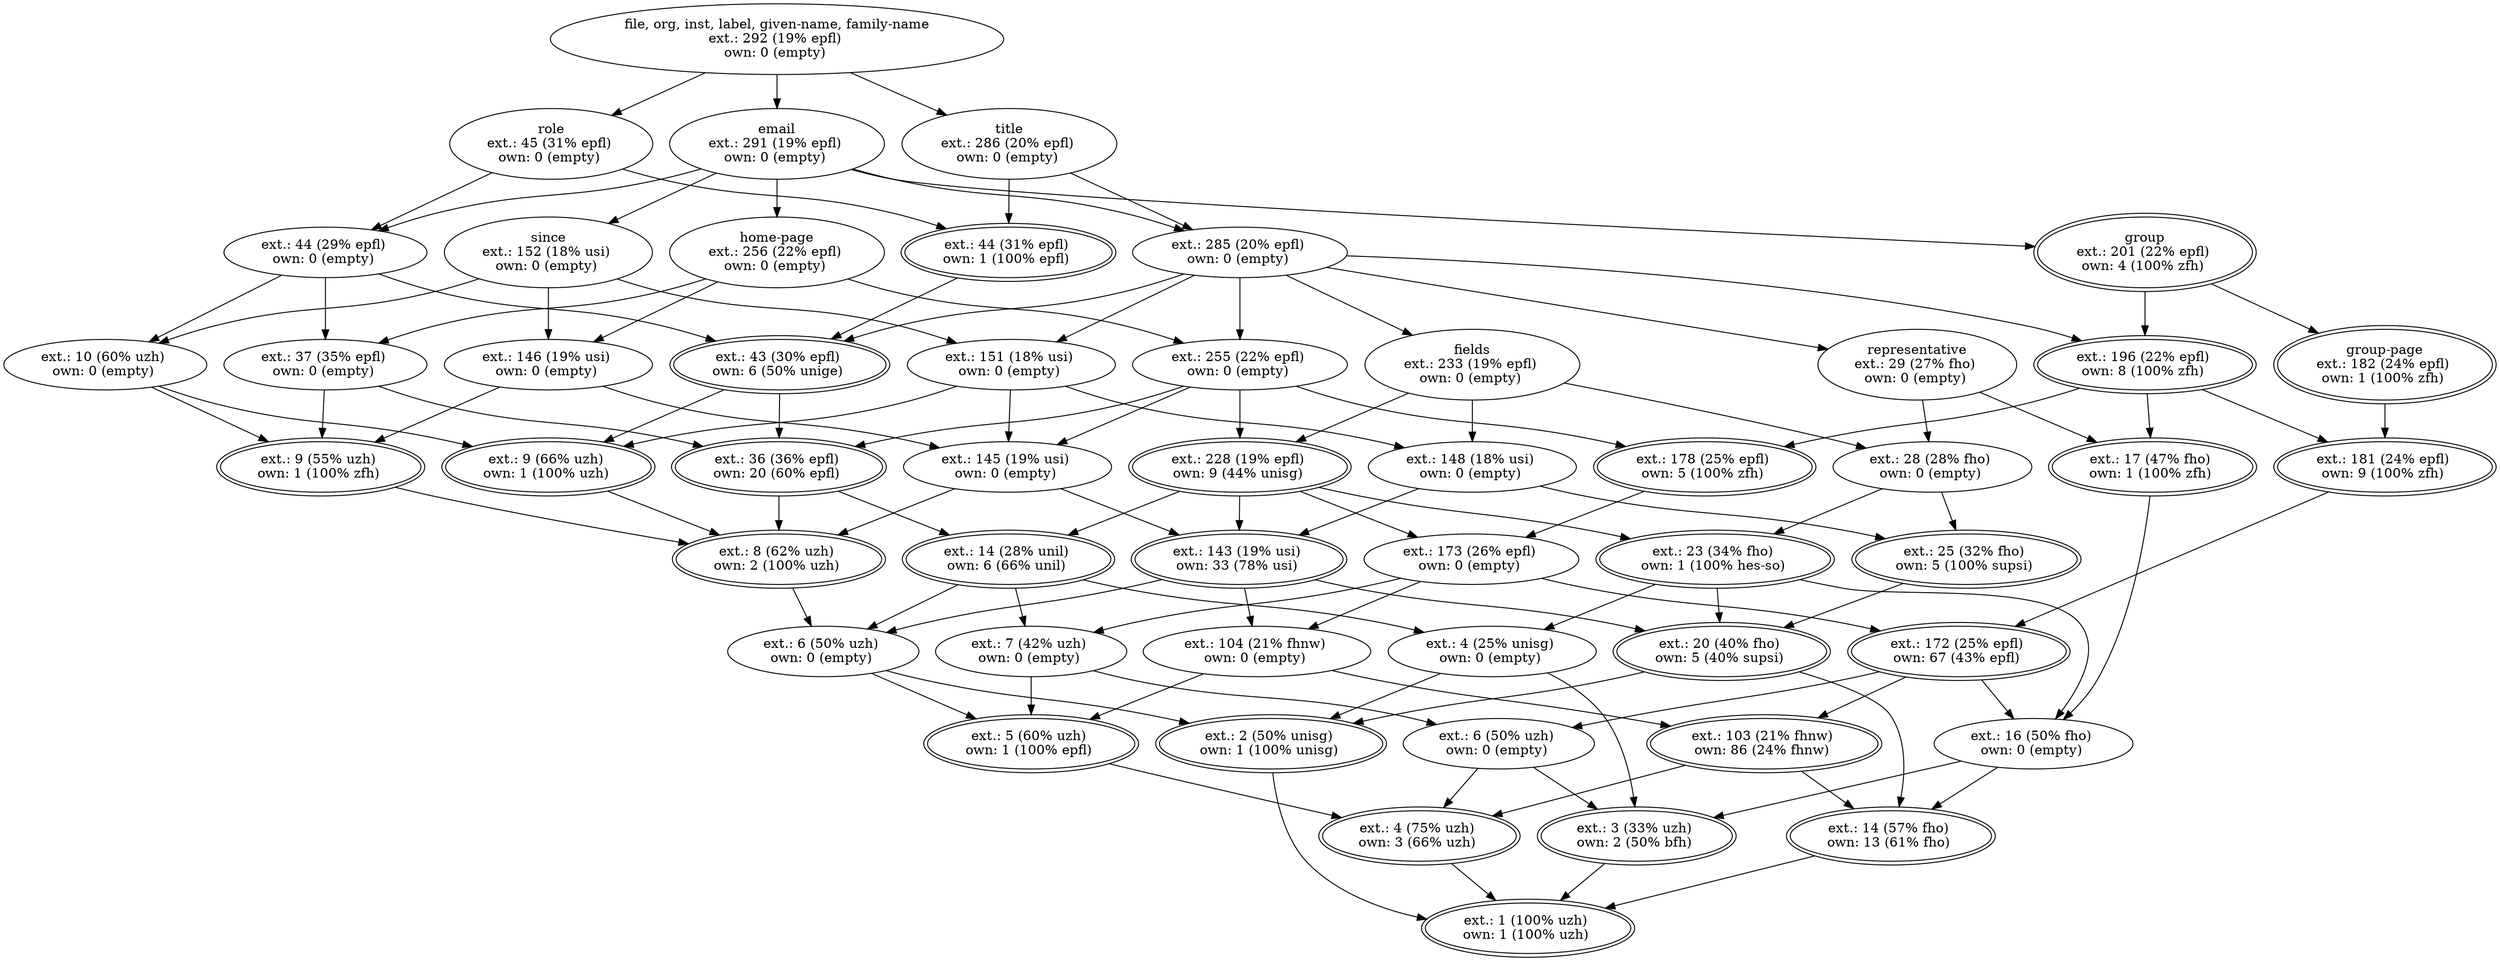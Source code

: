digraph d{
1 [label="file, org, inst, label, given-name, family-name
ext.: 292 (19% epfl) 
own: 0 (empty) "]
2 [label="ext.: 103 (21% fhnw) 
own: 86 (24% fhnw) ", peripheries = 2]
3 [label="ext.: 172 (25% epfl) 
own: 67 (43% epfl) ", peripheries = 2]
4 [label="ext.: 3 (33% uzh) 
own: 2 (50% bfh) ", peripheries = 2]
5 [label="ext.: 16 (50% fho) 
own: 0 (empty) "]
6 [label="ext.: 14 (57% fho) 
own: 13 (61% fho) ", peripheries = 2]
7 [label="ext.: 104 (21% fhnw) 
own: 0 (empty) "]
8 [label="ext.: 173 (26% epfl) 
own: 0 (empty) "]
9 [label="ext.: 7 (42% uzh) 
own: 0 (empty) "]
10 [label="ext.: 5 (60% uzh) 
own: 1 (100% epfl) ", peripheries = 2]
11 [label="ext.: 255 (22% epfl) 
own: 0 (empty) "]
12 [label="ext.: 36 (36% epfl) 
own: 20 (60% epfl) ", peripheries = 2]
13 [label="title
ext.: 286 (20% epfl) 
own: 0 (empty) "]
14 [label="ext.: 44 (31% epfl) 
own: 1 (100% epfl) ", peripheries = 2]
15 [label="ext.: 143 (19% usi) 
own: 33 (78% usi) ", peripheries = 2]
16 [label="ext.: 228 (19% epfl) 
own: 9 (44% unisg) ", peripheries = 2]
17 [label="ext.: 23 (34% fho) 
own: 1 (100% hes-so) ", peripheries = 2]
18 [label="ext.: 20 (40% fho) 
own: 5 (40% supsi) ", peripheries = 2]
19 [label="ext.: 6 (50% uzh) 
own: 0 (empty) "]
20 [label="ext.: 4 (75% uzh) 
own: 3 (66% uzh) ", peripheries = 2]
21 [label="ext.: 148 (18% usi) 
own: 0 (empty) "]
22 [label="fields
ext.: 233 (19% epfl) 
own: 0 (empty) "]
23 [label="ext.: 28 (28% fho) 
own: 0 (empty) "]
24 [label="ext.: 25 (32% fho) 
own: 5 (100% supsi) ", peripheries = 2]
25 [label="ext.: 285 (20% epfl) 
own: 0 (empty) "]
26 [label="ext.: 14 (28% unil) 
own: 6 (66% unil) ", peripheries = 2]
27 [label="ext.: 43 (30% epfl) 
own: 6 (50% unige) ", peripheries = 2]
28 [label="ext.: 4 (25% unisg) 
own: 0 (empty) "]
29 [label="ext.: 6 (50% uzh) 
own: 0 (empty) "]
30 [label="ext.: 2 (50% unisg) 
own: 1 (100% unisg) ", peripheries = 2]
31 [label="ext.: 151 (18% usi) 
own: 0 (empty) "]
32 [label="ext.: 9 (66% uzh) 
own: 1 (100% uzh) ", peripheries = 2]
33 [label="ext.: 145 (19% usi) 
own: 0 (empty) "]
34 [label="ext.: 8 (62% uzh) 
own: 2 (100% uzh) ", peripheries = 2]
35 [label="ext.: 1 (100% uzh) 
own: 1 (100% uzh) ", peripheries = 2]
36 [label="ext.: 146 (19% usi) 
own: 0 (empty) "]
37 [label="home-page
ext.: 256 (22% epfl) 
own: 0 (empty) "]
38 [label="ext.: 37 (35% epfl) 
own: 0 (empty) "]
39 [label="ext.: 9 (55% uzh) 
own: 1 (100% zfh) ", peripheries = 2]
40 [label="role
ext.: 45 (31% epfl) 
own: 0 (empty) "]
41 [label="since
ext.: 152 (18% usi) 
own: 0 (empty) "]
42 [label="email
ext.: 291 (19% epfl) 
own: 0 (empty) "]
43 [label="ext.: 44 (29% epfl) 
own: 0 (empty) "]
44 [label="ext.: 10 (60% uzh) 
own: 0 (empty) "]
45 [label="ext.: 178 (25% epfl) 
own: 5 (100% zfh) ", peripheries = 2]
46 [label="ext.: 196 (22% epfl) 
own: 8 (100% zfh) ", peripheries = 2]
47 [label="group
ext.: 201 (22% epfl) 
own: 4 (100% zfh) ", peripheries = 2]
48 [label="ext.: 181 (24% epfl) 
own: 9 (100% zfh) ", peripheries = 2]
49 [label="group-page
ext.: 182 (24% epfl) 
own: 1 (100% zfh) ", peripheries = 2]
50 [label="ext.: 17 (47% fho) 
own: 1 (100% zfh) ", peripheries = 2]
51 [label="representative
ext.: 29 (27% fho) 
own: 0 (empty) "]
1->13;
1->40;
1->42;
13->14;
13->25;
40->14;
40->43;
42->25;
42->37;
42->41;
42->43;
42->47;
14->27;
25->11;
25->22;
25->27;
25->31;
25->46;
25->51;
37->11;
37->36;
37->38;
41->31;
41->36;
41->44;
43->27;
43->38;
43->44;
47->46;
47->49;
11->12;
11->16;
11->33;
11->45;
22->16;
22->21;
22->23;
27->12;
27->32;
31->21;
31->32;
31->33;
36->33;
36->39;
38->12;
38->39;
44->32;
44->39;
46->45;
46->48;
46->50;
49->48;
51->23;
51->50;
12->26;
12->34;
16->8;
16->15;
16->17;
16->26;
21->15;
21->24;
23->17;
23->24;
32->34;
33->15;
33->34;
39->34;
45->8;
8->3;
8->7;
8->9;
15->7;
15->18;
15->29;
17->18;
17->28;
24->18;
26->9;
26->28;
26->29;
34->29;
3->2;
3->5;
3->19;
7->2;
7->10;
9->10;
9->19;
18->30;
28->30;
29->10;
29->30;
2->6;
2->20;
5->4;
5->6;
10->20;
19->4;
19->20;
4->35;
6->35;
20->35;
48->3;
17->5;
18->6;
28->4;
30->35;
50->5;
}